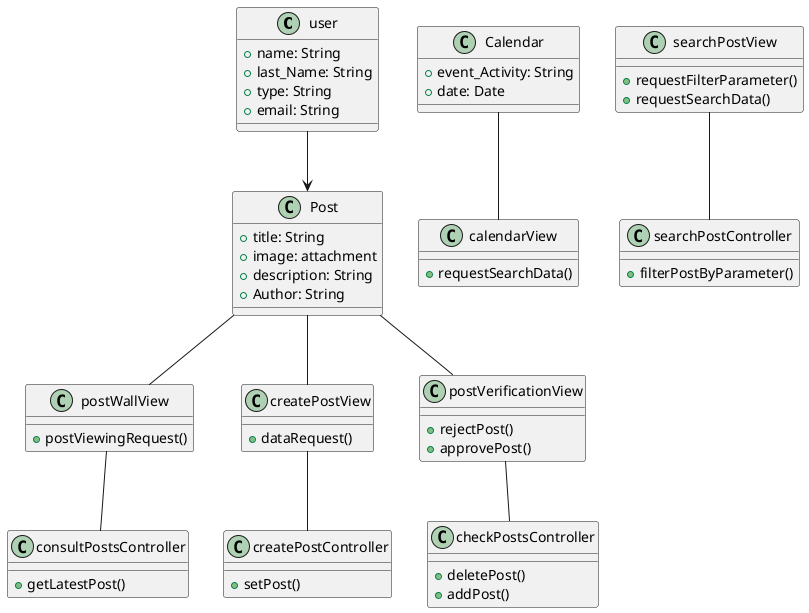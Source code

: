 @startuml classDiagram
class user{
 +name: String
    +last_Name: String
    +type: String
    +email: String
}
class Post{
 +title: String
    +image: attachment
    +description: String
    + Author: String
}
class Calendar{
    +event_Activity: String
    +date: Date
}
class postWallView{
  +postViewingRequest()
}
class createPostView{
 +dataRequest()
}
class checkPostsController{
+deletePost()
+addPost()
}
class createPostController{
  +setPost()
}
class consultPostsController{
+ getLatestPost()
}
class searchPostController{
+filterPostByParameter()
}
class postVerificationView{
+rejectPost()
+approvePost()
}
class calendarView{
+requestSearchData()
}
class searchPostView{
  +requestFilterParameter()
  +requestSearchData()
}

Post--postWallView
Post-- postVerificationView
Post-- createPostView
Calendar--calendarView
postWallView--consultPostsController
createPostView--createPostController
postVerificationView--checkPostsController
searchPostView--searchPostController
user-->Post
@enduml
